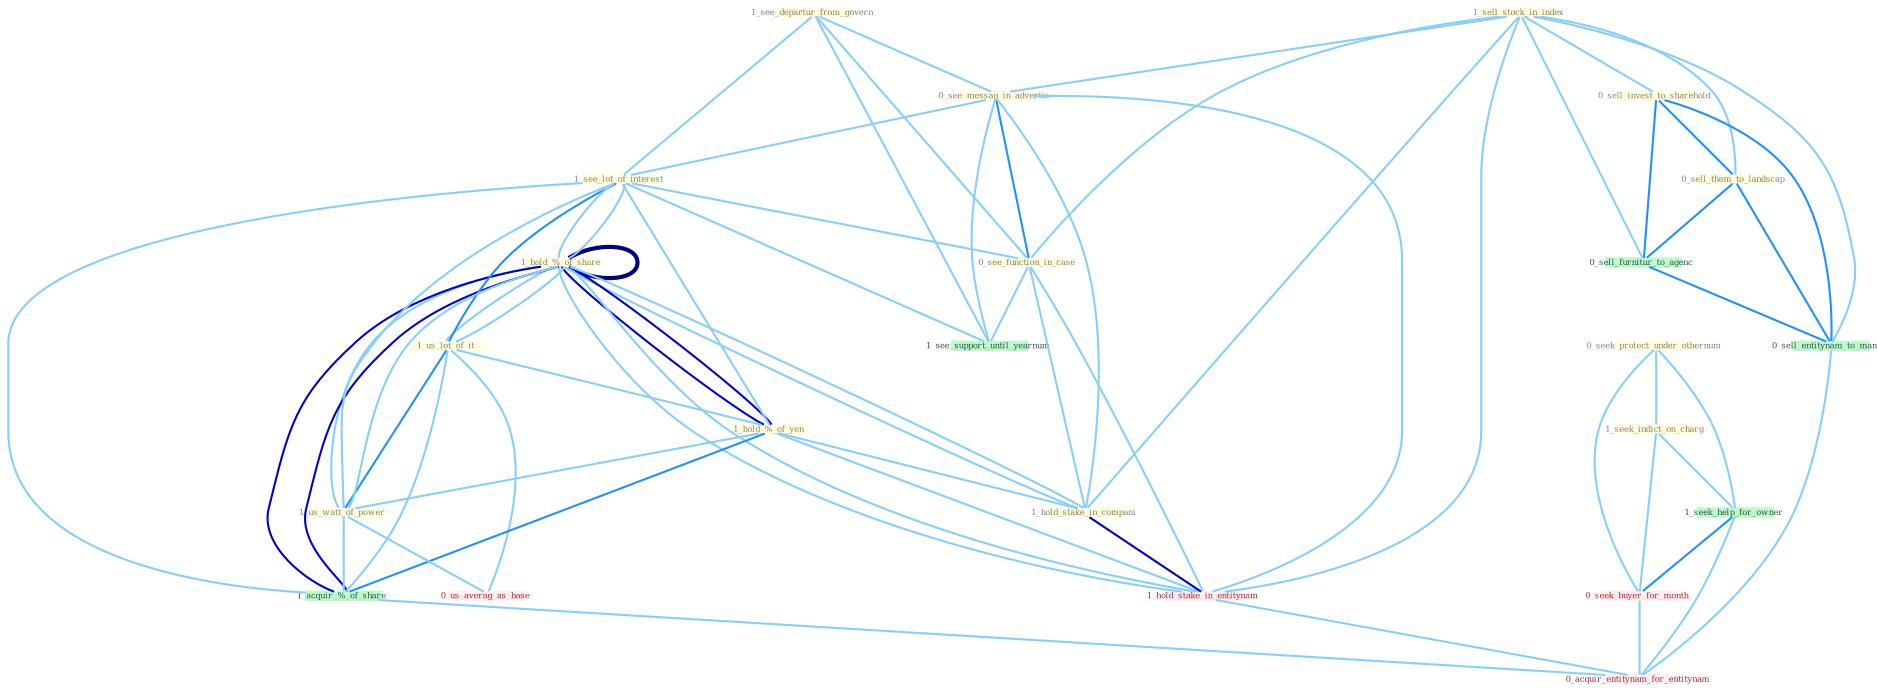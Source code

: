 Graph G{ 
    node
    [shape=polygon,style=filled,width=.5,height=.06,color="#BDFCC9",fixedsize=true,fontsize=4,
    fontcolor="#2f4f4f"];
    {node
    [color="#ffffe0", fontcolor="#8b7d6b"] "1_sell_stock_in_index " "0_seek_protect_under_othernum " "1_see_departur_from_govern " "0_see_messag_in_advertis " "1_hold_%_of_share " "1_us_lot_of_it " "0_sell_invest_to_sharehold " "1_hold_%_of_yen " "0_sell_them_to_landscap " "1_seek_indict_on_charg " "1_see_lot_of_interest " "0_see_function_in_case " "1_hold_stake_in_compani " "1_us_watt_of_power "}
{node [color="#fff0f5", fontcolor="#b22222"] "1_hold_stake_in_entitynam " "0_seek_buyer_for_month " "0_us_averag_as_base " "0_acquir_entitynam_for_entitynam "}
edge [color="#B0E2FF"];

	"1_sell_stock_in_index " -- "0_see_messag_in_advertis " [w="1", color="#87cefa" ];
	"1_sell_stock_in_index " -- "0_sell_invest_to_sharehold " [w="1", color="#87cefa" ];
	"1_sell_stock_in_index " -- "0_sell_them_to_landscap " [w="1", color="#87cefa" ];
	"1_sell_stock_in_index " -- "0_see_function_in_case " [w="1", color="#87cefa" ];
	"1_sell_stock_in_index " -- "1_hold_stake_in_compani " [w="1", color="#87cefa" ];
	"1_sell_stock_in_index " -- "1_hold_stake_in_entitynam " [w="1", color="#87cefa" ];
	"1_sell_stock_in_index " -- "0_sell_furnitur_to_agenc " [w="1", color="#87cefa" ];
	"1_sell_stock_in_index " -- "0_sell_entitynam_to_manag " [w="1", color="#87cefa" ];
	"0_seek_protect_under_othernum " -- "1_seek_indict_on_charg " [w="1", color="#87cefa" ];
	"0_seek_protect_under_othernum " -- "1_seek_help_for_owner " [w="1", color="#87cefa" ];
	"0_seek_protect_under_othernum " -- "0_seek_buyer_for_month " [w="1", color="#87cefa" ];
	"1_see_departur_from_govern " -- "0_see_messag_in_advertis " [w="1", color="#87cefa" ];
	"1_see_departur_from_govern " -- "1_see_lot_of_interest " [w="1", color="#87cefa" ];
	"1_see_departur_from_govern " -- "0_see_function_in_case " [w="1", color="#87cefa" ];
	"1_see_departur_from_govern " -- "1_see_support_until_yearnum " [w="1", color="#87cefa" ];
	"0_see_messag_in_advertis " -- "1_see_lot_of_interest " [w="1", color="#87cefa" ];
	"0_see_messag_in_advertis " -- "0_see_function_in_case " [w="2", color="#1e90ff" , len=0.8];
	"0_see_messag_in_advertis " -- "1_hold_stake_in_compani " [w="1", color="#87cefa" ];
	"0_see_messag_in_advertis " -- "1_hold_stake_in_entitynam " [w="1", color="#87cefa" ];
	"0_see_messag_in_advertis " -- "1_see_support_until_yearnum " [w="1", color="#87cefa" ];
	"1_hold_%_of_share " -- "1_us_lot_of_it " [w="1", color="#87cefa" ];
	"1_hold_%_of_share " -- "1_hold_%_of_yen " [w="3", color="#0000cd" , len=0.6];
	"1_hold_%_of_share " -- "1_see_lot_of_interest " [w="1", color="#87cefa" ];
	"1_hold_%_of_share " -- "1_hold_stake_in_compani " [w="1", color="#87cefa" ];
	"1_hold_%_of_share " -- "1_us_watt_of_power " [w="1", color="#87cefa" ];
	"1_hold_%_of_share " -- "1_hold_%_of_share " [w="4", style=bold, color="#000080", len=0.4];
	"1_hold_%_of_share " -- "1_hold_stake_in_entitynam " [w="1", color="#87cefa" ];
	"1_hold_%_of_share " -- "1_acquir_%_of_share " [w="3", color="#0000cd" , len=0.6];
	"1_us_lot_of_it " -- "1_hold_%_of_yen " [w="1", color="#87cefa" ];
	"1_us_lot_of_it " -- "1_see_lot_of_interest " [w="2", color="#1e90ff" , len=0.8];
	"1_us_lot_of_it " -- "1_us_watt_of_power " [w="2", color="#1e90ff" , len=0.8];
	"1_us_lot_of_it " -- "1_hold_%_of_share " [w="1", color="#87cefa" ];
	"1_us_lot_of_it " -- "1_acquir_%_of_share " [w="1", color="#87cefa" ];
	"1_us_lot_of_it " -- "0_us_averag_as_base " [w="1", color="#87cefa" ];
	"0_sell_invest_to_sharehold " -- "0_sell_them_to_landscap " [w="2", color="#1e90ff" , len=0.8];
	"0_sell_invest_to_sharehold " -- "0_sell_furnitur_to_agenc " [w="2", color="#1e90ff" , len=0.8];
	"0_sell_invest_to_sharehold " -- "0_sell_entitynam_to_manag " [w="2", color="#1e90ff" , len=0.8];
	"1_hold_%_of_yen " -- "1_see_lot_of_interest " [w="1", color="#87cefa" ];
	"1_hold_%_of_yen " -- "1_hold_stake_in_compani " [w="1", color="#87cefa" ];
	"1_hold_%_of_yen " -- "1_us_watt_of_power " [w="1", color="#87cefa" ];
	"1_hold_%_of_yen " -- "1_hold_%_of_share " [w="3", color="#0000cd" , len=0.6];
	"1_hold_%_of_yen " -- "1_hold_stake_in_entitynam " [w="1", color="#87cefa" ];
	"1_hold_%_of_yen " -- "1_acquir_%_of_share " [w="2", color="#1e90ff" , len=0.8];
	"0_sell_them_to_landscap " -- "0_sell_furnitur_to_agenc " [w="2", color="#1e90ff" , len=0.8];
	"0_sell_them_to_landscap " -- "0_sell_entitynam_to_manag " [w="2", color="#1e90ff" , len=0.8];
	"1_seek_indict_on_charg " -- "1_seek_help_for_owner " [w="1", color="#87cefa" ];
	"1_seek_indict_on_charg " -- "0_seek_buyer_for_month " [w="1", color="#87cefa" ];
	"1_see_lot_of_interest " -- "0_see_function_in_case " [w="1", color="#87cefa" ];
	"1_see_lot_of_interest " -- "1_us_watt_of_power " [w="1", color="#87cefa" ];
	"1_see_lot_of_interest " -- "1_hold_%_of_share " [w="1", color="#87cefa" ];
	"1_see_lot_of_interest " -- "1_acquir_%_of_share " [w="1", color="#87cefa" ];
	"1_see_lot_of_interest " -- "1_see_support_until_yearnum " [w="1", color="#87cefa" ];
	"0_see_function_in_case " -- "1_hold_stake_in_compani " [w="1", color="#87cefa" ];
	"0_see_function_in_case " -- "1_hold_stake_in_entitynam " [w="1", color="#87cefa" ];
	"0_see_function_in_case " -- "1_see_support_until_yearnum " [w="1", color="#87cefa" ];
	"1_hold_stake_in_compani " -- "1_hold_%_of_share " [w="1", color="#87cefa" ];
	"1_hold_stake_in_compani " -- "1_hold_stake_in_entitynam " [w="3", color="#0000cd" , len=0.6];
	"1_us_watt_of_power " -- "1_hold_%_of_share " [w="1", color="#87cefa" ];
	"1_us_watt_of_power " -- "1_acquir_%_of_share " [w="1", color="#87cefa" ];
	"1_us_watt_of_power " -- "0_us_averag_as_base " [w="1", color="#87cefa" ];
	"1_hold_%_of_share " -- "1_hold_stake_in_entitynam " [w="1", color="#87cefa" ];
	"1_hold_%_of_share " -- "1_acquir_%_of_share " [w="3", color="#0000cd" , len=0.6];
	"1_hold_stake_in_entitynam " -- "0_acquir_entitynam_for_entitynam " [w="1", color="#87cefa" ];
	"1_seek_help_for_owner " -- "0_seek_buyer_for_month " [w="2", color="#1e90ff" , len=0.8];
	"1_seek_help_for_owner " -- "0_acquir_entitynam_for_entitynam " [w="1", color="#87cefa" ];
	"0_seek_buyer_for_month " -- "0_acquir_entitynam_for_entitynam " [w="1", color="#87cefa" ];
	"1_acquir_%_of_share " -- "0_acquir_entitynam_for_entitynam " [w="1", color="#87cefa" ];
	"0_sell_furnitur_to_agenc " -- "0_sell_entitynam_to_manag " [w="2", color="#1e90ff" , len=0.8];
	"0_sell_entitynam_to_manag " -- "0_acquir_entitynam_for_entitynam " [w="1", color="#87cefa" ];
}
